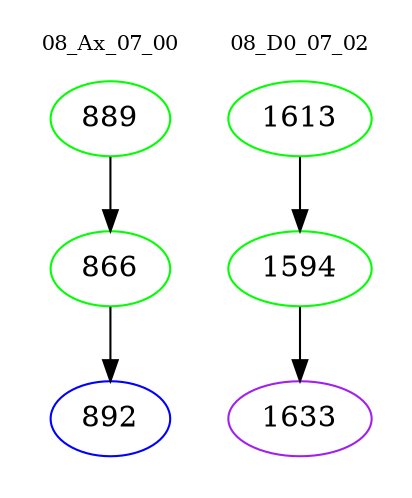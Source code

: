 digraph{
subgraph cluster_0 {
color = white
label = "08_Ax_07_00";
fontsize=10;
T0_889 [label="889", color="green"]
T0_889 -> T0_866 [color="black"]
T0_866 [label="866", color="green"]
T0_866 -> T0_892 [color="black"]
T0_892 [label="892", color="blue"]
}
subgraph cluster_1 {
color = white
label = "08_D0_07_02";
fontsize=10;
T1_1613 [label="1613", color="green"]
T1_1613 -> T1_1594 [color="black"]
T1_1594 [label="1594", color="green"]
T1_1594 -> T1_1633 [color="black"]
T1_1633 [label="1633", color="purple"]
}
}
